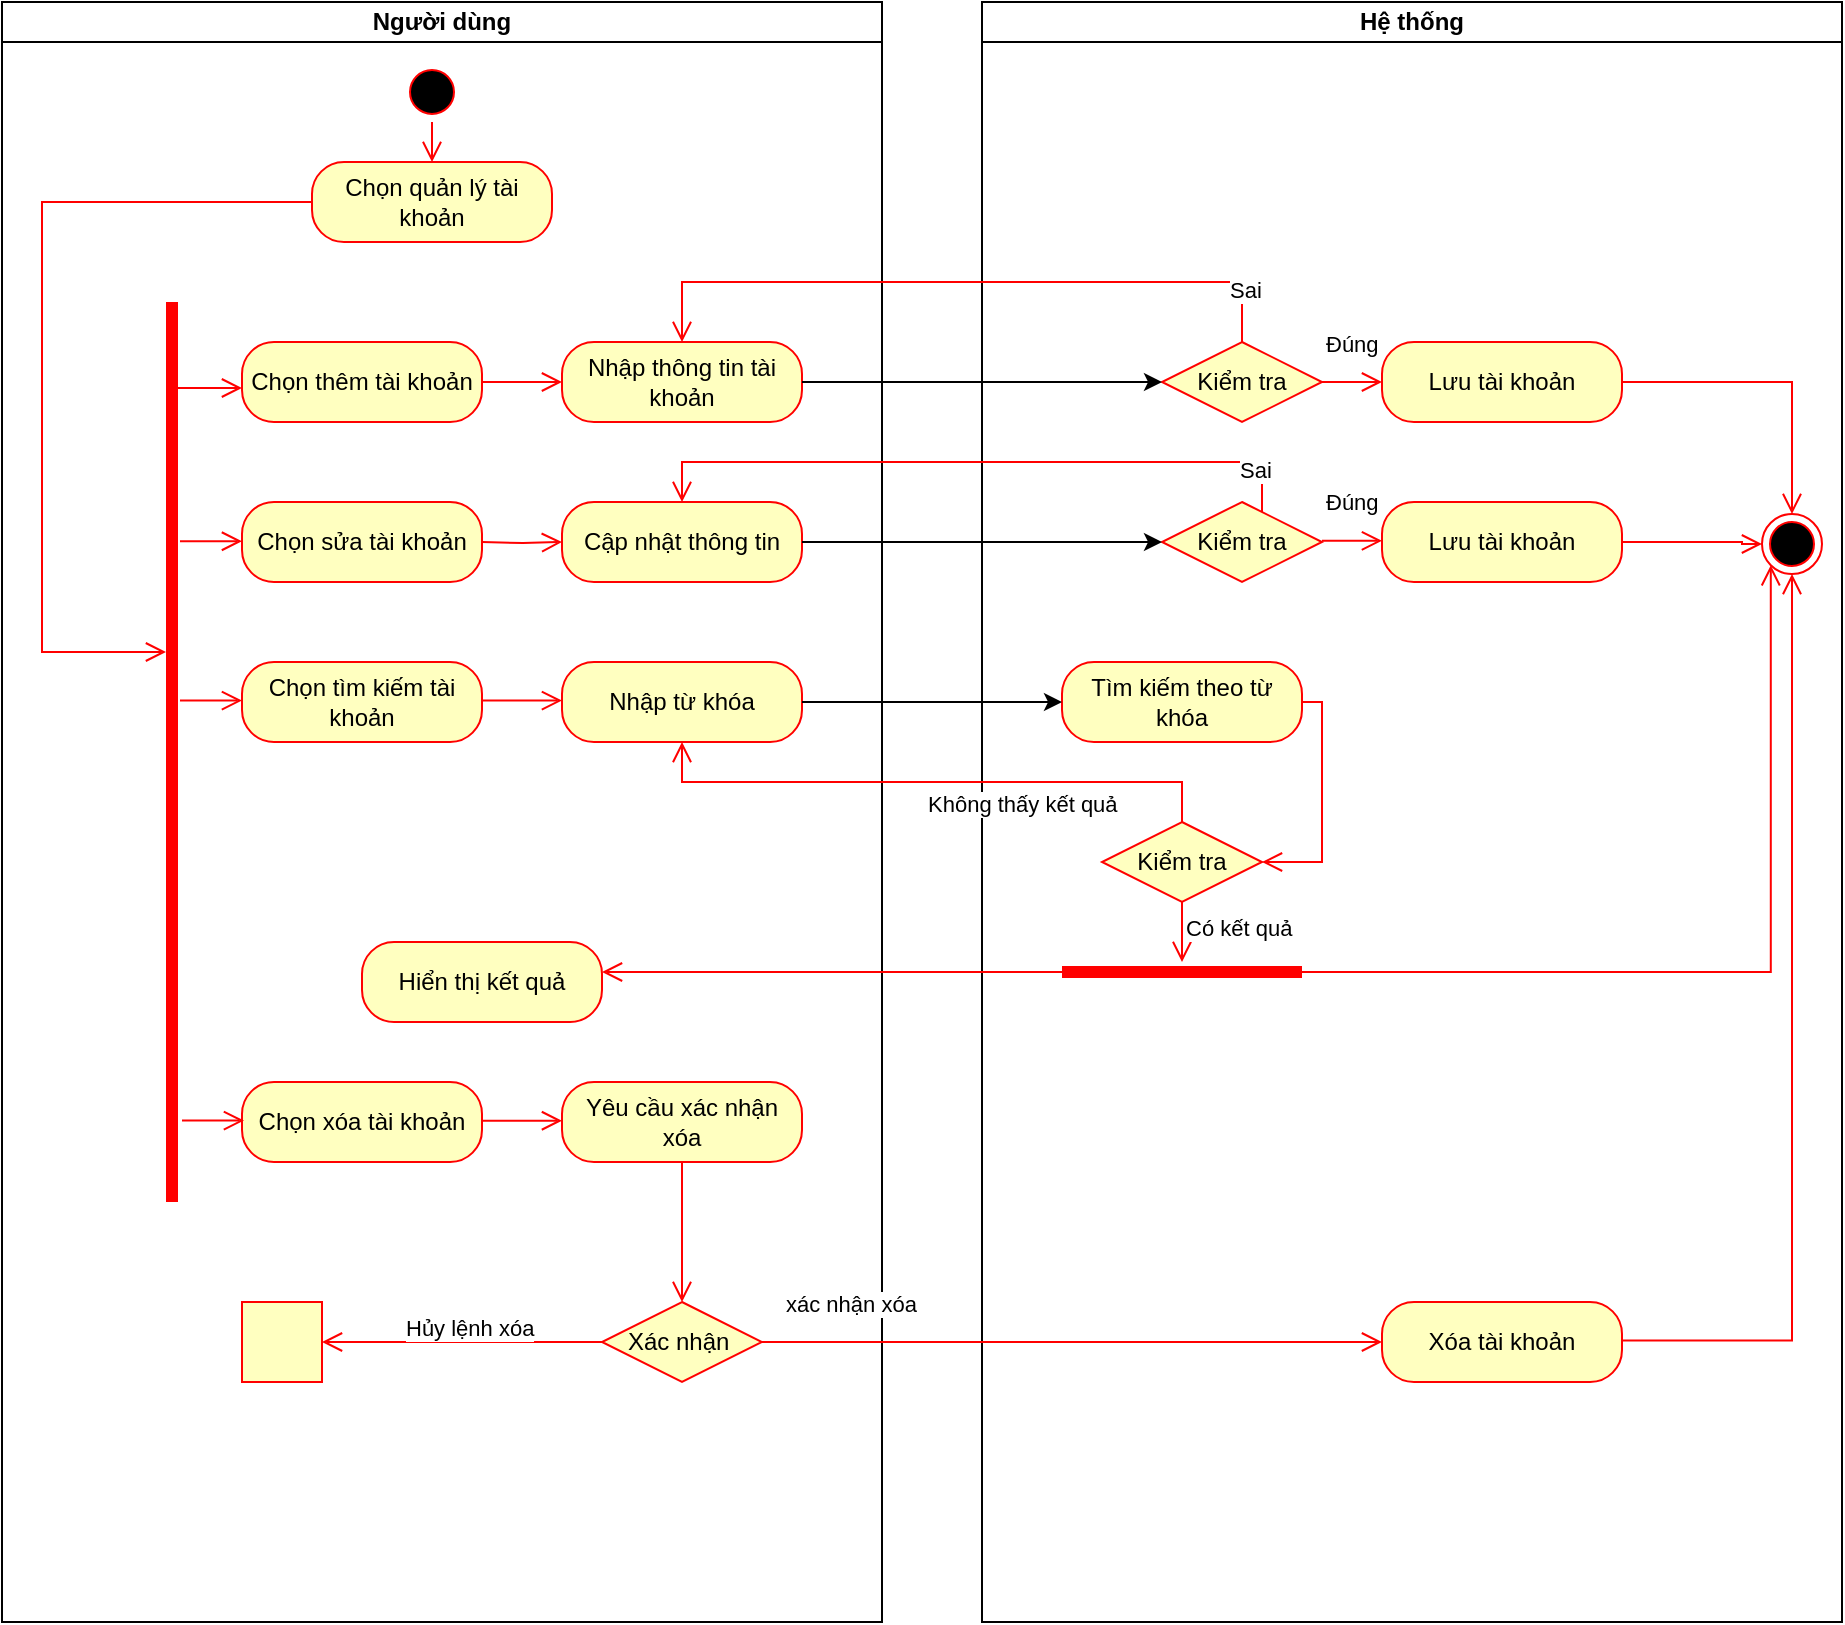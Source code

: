 <mxfile version="22.0.8" type="device">
  <diagram name="Page-1" id="FC67zVQAtq6rZHHonJ4B">
    <mxGraphModel dx="1090" dy="581" grid="1" gridSize="10" guides="1" tooltips="1" connect="1" arrows="1" fold="1" page="1" pageScale="1" pageWidth="850" pageHeight="1100" math="0" shadow="0">
      <root>
        <mxCell id="0" />
        <mxCell id="1" parent="0" />
        <mxCell id="MYWtzMKitjYYNH11SdwT-1" value="Người dùng" style="swimlane;startSize=20;whiteSpace=wrap;html=1;" vertex="1" parent="1">
          <mxGeometry x="40" y="30" width="440" height="810" as="geometry">
            <mxRectangle x="120" y="80" width="110" height="30" as="alternateBounds" />
          </mxGeometry>
        </mxCell>
        <mxCell id="MYWtzMKitjYYNH11SdwT-2" value="" style="ellipse;html=1;shape=startState;fillColor=#000000;strokeColor=#ff0000;" vertex="1" parent="MYWtzMKitjYYNH11SdwT-1">
          <mxGeometry x="200" y="30" width="30" height="30" as="geometry" />
        </mxCell>
        <mxCell id="MYWtzMKitjYYNH11SdwT-3" value="" style="edgeStyle=orthogonalEdgeStyle;html=1;verticalAlign=bottom;endArrow=open;endSize=8;strokeColor=#ff0000;rounded=0;" edge="1" parent="MYWtzMKitjYYNH11SdwT-1" source="MYWtzMKitjYYNH11SdwT-2">
          <mxGeometry relative="1" as="geometry">
            <mxPoint x="215" y="80" as="targetPoint" />
          </mxGeometry>
        </mxCell>
        <mxCell id="MYWtzMKitjYYNH11SdwT-4" value="Chọn quản lý tài khoản" style="rounded=1;whiteSpace=wrap;html=1;arcSize=40;fontColor=#000000;fillColor=#ffffc0;strokeColor=#ff0000;" vertex="1" parent="MYWtzMKitjYYNH11SdwT-1">
          <mxGeometry x="155" y="80" width="120" height="40" as="geometry" />
        </mxCell>
        <mxCell id="MYWtzMKitjYYNH11SdwT-5" value="" style="shape=line;html=1;strokeWidth=6;strokeColor=#ff0000;direction=south;" vertex="1" parent="MYWtzMKitjYYNH11SdwT-1">
          <mxGeometry x="80" y="150" width="10" height="450" as="geometry" />
        </mxCell>
        <mxCell id="MYWtzMKitjYYNH11SdwT-6" value="" style="edgeStyle=orthogonalEdgeStyle;html=1;verticalAlign=bottom;endArrow=open;endSize=8;strokeColor=#ff0000;rounded=0;exitX=0;exitY=0.5;exitDx=0;exitDy=0;" edge="1" parent="MYWtzMKitjYYNH11SdwT-1" source="MYWtzMKitjYYNH11SdwT-4">
          <mxGeometry relative="1" as="geometry">
            <mxPoint x="82" y="325" as="targetPoint" />
            <mxPoint x="540" y="190" as="sourcePoint" />
            <Array as="points">
              <mxPoint x="20" y="100" />
              <mxPoint x="20" y="325" />
            </Array>
          </mxGeometry>
        </mxCell>
        <mxCell id="MYWtzMKitjYYNH11SdwT-7" value="Chọn thêm tài khoản" style="rounded=1;whiteSpace=wrap;html=1;arcSize=40;fontColor=#000000;fillColor=#ffffc0;strokeColor=#ff0000;" vertex="1" parent="MYWtzMKitjYYNH11SdwT-1">
          <mxGeometry x="120" y="170" width="120" height="40" as="geometry" />
        </mxCell>
        <mxCell id="MYWtzMKitjYYNH11SdwT-8" value="Chọn xóa tài khoản" style="rounded=1;whiteSpace=wrap;html=1;arcSize=40;fontColor=#000000;fillColor=#ffffc0;strokeColor=#ff0000;" vertex="1" parent="MYWtzMKitjYYNH11SdwT-1">
          <mxGeometry x="120" y="540" width="120" height="40" as="geometry" />
        </mxCell>
        <mxCell id="MYWtzMKitjYYNH11SdwT-9" value="" style="edgeStyle=orthogonalEdgeStyle;html=1;verticalAlign=bottom;endArrow=open;endSize=8;strokeColor=#ff0000;rounded=0;" edge="1" parent="MYWtzMKitjYYNH11SdwT-1">
          <mxGeometry relative="1" as="geometry">
            <mxPoint x="120" y="193" as="targetPoint" />
            <mxPoint x="85" y="193" as="sourcePoint" />
            <Array as="points">
              <mxPoint x="89" y="193" />
              <mxPoint x="105" y="193" />
              <mxPoint x="120" y="194" />
            </Array>
          </mxGeometry>
        </mxCell>
        <mxCell id="MYWtzMKitjYYNH11SdwT-10" value="Nhập thông tin tài khoản" style="rounded=1;whiteSpace=wrap;html=1;arcSize=40;fontColor=#000000;fillColor=#ffffc0;strokeColor=#ff0000;" vertex="1" parent="MYWtzMKitjYYNH11SdwT-1">
          <mxGeometry x="280" y="170" width="120" height="40" as="geometry" />
        </mxCell>
        <mxCell id="MYWtzMKitjYYNH11SdwT-11" value="" style="edgeStyle=orthogonalEdgeStyle;html=1;verticalAlign=bottom;endArrow=open;endSize=8;strokeColor=#ff0000;rounded=0;exitX=1;exitY=0.5;exitDx=0;exitDy=0;entryX=0;entryY=0.5;entryDx=0;entryDy=0;" edge="1" parent="MYWtzMKitjYYNH11SdwT-1" source="MYWtzMKitjYYNH11SdwT-7" target="MYWtzMKitjYYNH11SdwT-10">
          <mxGeometry relative="1" as="geometry">
            <mxPoint x="130" y="203" as="targetPoint" />
            <mxPoint x="99" y="203" as="sourcePoint" />
          </mxGeometry>
        </mxCell>
        <mxCell id="MYWtzMKitjYYNH11SdwT-12" value="" style="edgeStyle=orthogonalEdgeStyle;html=1;verticalAlign=bottom;endArrow=open;endSize=8;strokeColor=#ff0000;rounded=0;exitX=1;exitY=0.5;exitDx=0;exitDy=0;entryX=0;entryY=0.5;entryDx=0;entryDy=0;" edge="1" parent="MYWtzMKitjYYNH11SdwT-1" target="MYWtzMKitjYYNH11SdwT-13">
          <mxGeometry relative="1" as="geometry">
            <mxPoint x="130" y="283" as="targetPoint" />
            <mxPoint x="240" y="270" as="sourcePoint" />
          </mxGeometry>
        </mxCell>
        <mxCell id="MYWtzMKitjYYNH11SdwT-13" value="Cập nhật thông tin" style="rounded=1;whiteSpace=wrap;html=1;arcSize=40;fontColor=#000000;fillColor=#ffffc0;strokeColor=#ff0000;" vertex="1" parent="MYWtzMKitjYYNH11SdwT-1">
          <mxGeometry x="280" y="250" width="120" height="40" as="geometry" />
        </mxCell>
        <mxCell id="MYWtzMKitjYYNH11SdwT-14" value="" style="edgeStyle=orthogonalEdgeStyle;html=1;verticalAlign=bottom;endArrow=open;endSize=8;strokeColor=#ff0000;rounded=0;entryX=0.5;entryY=0;entryDx=0;entryDy=0;exitX=0.5;exitY=1;exitDx=0;exitDy=0;" edge="1" parent="MYWtzMKitjYYNH11SdwT-1" source="MYWtzMKitjYYNH11SdwT-15">
          <mxGeometry relative="1" as="geometry">
            <mxPoint x="340" y="650" as="targetPoint" />
            <mxPoint x="200" y="570" as="sourcePoint" />
          </mxGeometry>
        </mxCell>
        <mxCell id="MYWtzMKitjYYNH11SdwT-15" value="Yêu cầu xác nhận xóa" style="rounded=1;whiteSpace=wrap;html=1;arcSize=40;fontColor=#000000;fillColor=#ffffc0;strokeColor=#ff0000;" vertex="1" parent="MYWtzMKitjYYNH11SdwT-1">
          <mxGeometry x="280" y="540" width="120" height="40" as="geometry" />
        </mxCell>
        <mxCell id="MYWtzMKitjYYNH11SdwT-16" value="" style="edgeStyle=orthogonalEdgeStyle;html=1;verticalAlign=bottom;endArrow=open;endSize=8;strokeColor=#ff0000;rounded=0;exitX=0.119;exitY=0.125;exitDx=0;exitDy=0;exitPerimeter=0;" edge="1" parent="MYWtzMKitjYYNH11SdwT-1">
          <mxGeometry relative="1" as="geometry">
            <mxPoint x="120" y="269.63" as="targetPoint" />
            <mxPoint x="89" y="269.63" as="sourcePoint" />
          </mxGeometry>
        </mxCell>
        <mxCell id="MYWtzMKitjYYNH11SdwT-17" value="Chọn sửa tài khoản" style="rounded=1;whiteSpace=wrap;html=1;arcSize=40;fontColor=#000000;fillColor=#ffffc0;strokeColor=#ff0000;" vertex="1" parent="MYWtzMKitjYYNH11SdwT-1">
          <mxGeometry x="120" y="250" width="120" height="40" as="geometry" />
        </mxCell>
        <mxCell id="MYWtzMKitjYYNH11SdwT-18" value="" style="edgeStyle=orthogonalEdgeStyle;html=1;verticalAlign=bottom;endArrow=open;endSize=8;strokeColor=#ff0000;rounded=0;exitX=0.119;exitY=0.125;exitDx=0;exitDy=0;exitPerimeter=0;" edge="1" parent="MYWtzMKitjYYNH11SdwT-1">
          <mxGeometry relative="1" as="geometry">
            <mxPoint x="121" y="559.29" as="targetPoint" />
            <mxPoint x="90" y="559.29" as="sourcePoint" />
          </mxGeometry>
        </mxCell>
        <mxCell id="MYWtzMKitjYYNH11SdwT-19" value="Chọn tìm kiếm tài khoản" style="rounded=1;whiteSpace=wrap;html=1;arcSize=40;fontColor=#000000;fillColor=#ffffc0;strokeColor=#ff0000;" vertex="1" parent="MYWtzMKitjYYNH11SdwT-1">
          <mxGeometry x="120" y="330" width="120" height="40" as="geometry" />
        </mxCell>
        <mxCell id="MYWtzMKitjYYNH11SdwT-20" value="Nhập từ khóa" style="rounded=1;whiteSpace=wrap;html=1;arcSize=40;fontColor=#000000;fillColor=#ffffc0;strokeColor=#ff0000;" vertex="1" parent="MYWtzMKitjYYNH11SdwT-1">
          <mxGeometry x="280" y="330" width="120" height="40" as="geometry" />
        </mxCell>
        <mxCell id="MYWtzMKitjYYNH11SdwT-21" value="" style="edgeStyle=orthogonalEdgeStyle;html=1;verticalAlign=bottom;endArrow=open;endSize=8;strokeColor=#ff0000;rounded=0;exitX=1;exitY=0.5;exitDx=0;exitDy=0;entryX=0;entryY=0.5;entryDx=0;entryDy=0;" edge="1" parent="MYWtzMKitjYYNH11SdwT-1">
          <mxGeometry relative="1" as="geometry">
            <mxPoint x="280" y="349.29" as="targetPoint" />
            <mxPoint x="240" y="349.29" as="sourcePoint" />
          </mxGeometry>
        </mxCell>
        <mxCell id="MYWtzMKitjYYNH11SdwT-22" value="" style="edgeStyle=orthogonalEdgeStyle;html=1;verticalAlign=bottom;endArrow=open;endSize=8;strokeColor=#ff0000;rounded=0;exitX=0.119;exitY=0.125;exitDx=0;exitDy=0;exitPerimeter=0;" edge="1" parent="MYWtzMKitjYYNH11SdwT-1">
          <mxGeometry relative="1" as="geometry">
            <mxPoint x="120" y="349.29" as="targetPoint" />
            <mxPoint x="89" y="349.29" as="sourcePoint" />
          </mxGeometry>
        </mxCell>
        <mxCell id="MYWtzMKitjYYNH11SdwT-23" value="" style="edgeStyle=orthogonalEdgeStyle;html=1;verticalAlign=bottom;endArrow=open;endSize=8;strokeColor=#ff0000;rounded=0;exitX=1;exitY=0.5;exitDx=0;exitDy=0;entryX=0;entryY=0.5;entryDx=0;entryDy=0;" edge="1" parent="MYWtzMKitjYYNH11SdwT-1">
          <mxGeometry relative="1" as="geometry">
            <mxPoint x="280" y="559.38" as="targetPoint" />
            <mxPoint x="240" y="559.38" as="sourcePoint" />
          </mxGeometry>
        </mxCell>
        <mxCell id="MYWtzMKitjYYNH11SdwT-24" value="" style="whiteSpace=wrap;html=1;fillColor=#ffffc0;strokeColor=#ff0000;fontColor=#000000;" vertex="1" parent="MYWtzMKitjYYNH11SdwT-1">
          <mxGeometry x="120" y="650" width="40" height="40" as="geometry" />
        </mxCell>
        <mxCell id="MYWtzMKitjYYNH11SdwT-25" value="Xác nhận&amp;nbsp;" style="rhombus;whiteSpace=wrap;html=1;fontColor=#000000;fillColor=#ffffc0;strokeColor=#ff0000;direction=east;" vertex="1" parent="MYWtzMKitjYYNH11SdwT-1">
          <mxGeometry x="300" y="650" width="80" height="40" as="geometry" />
        </mxCell>
        <mxCell id="MYWtzMKitjYYNH11SdwT-26" value="Hủy lệnh xóa" style="edgeStyle=orthogonalEdgeStyle;html=1;align=left;verticalAlign=top;endArrow=open;endSize=8;strokeColor=#ff0000;rounded=0;exitX=0;exitY=0.5;exitDx=0;exitDy=0;entryX=1;entryY=0.5;entryDx=0;entryDy=0;" edge="1" parent="MYWtzMKitjYYNH11SdwT-1" source="MYWtzMKitjYYNH11SdwT-25" target="MYWtzMKitjYYNH11SdwT-24">
          <mxGeometry x="0.429" y="-20" relative="1" as="geometry">
            <mxPoint x="330" y="770" as="targetPoint" />
            <mxPoint as="offset" />
          </mxGeometry>
        </mxCell>
        <mxCell id="MYWtzMKitjYYNH11SdwT-27" value="Hiển thị kết quả" style="rounded=1;whiteSpace=wrap;html=1;arcSize=40;fontColor=#000000;fillColor=#ffffc0;strokeColor=#ff0000;" vertex="1" parent="MYWtzMKitjYYNH11SdwT-1">
          <mxGeometry x="180" y="470" width="120" height="40" as="geometry" />
        </mxCell>
        <mxCell id="MYWtzMKitjYYNH11SdwT-28" value="Hệ thống" style="swimlane;startSize=20;whiteSpace=wrap;html=1;" vertex="1" parent="1">
          <mxGeometry x="530" y="30" width="430" height="810" as="geometry">
            <mxRectangle x="400" y="80" width="90" height="30" as="alternateBounds" />
          </mxGeometry>
        </mxCell>
        <mxCell id="MYWtzMKitjYYNH11SdwT-29" value="" style="ellipse;html=1;shape=endState;fillColor=#000000;strokeColor=#ff0000;" vertex="1" parent="MYWtzMKitjYYNH11SdwT-28">
          <mxGeometry x="390" y="256" width="30" height="30" as="geometry" />
        </mxCell>
        <mxCell id="MYWtzMKitjYYNH11SdwT-30" value="Kiểm tra" style="rhombus;whiteSpace=wrap;html=1;fontColor=#000000;fillColor=#ffffc0;strokeColor=#ff0000;" vertex="1" parent="MYWtzMKitjYYNH11SdwT-28">
          <mxGeometry x="90" y="170" width="80" height="40" as="geometry" />
        </mxCell>
        <mxCell id="MYWtzMKitjYYNH11SdwT-31" value="Đúng" style="edgeStyle=orthogonalEdgeStyle;html=1;align=left;verticalAlign=bottom;endArrow=open;endSize=8;strokeColor=#ff0000;rounded=0;entryX=0;entryY=0.5;entryDx=0;entryDy=0;exitX=1;exitY=0.5;exitDx=0;exitDy=0;" edge="1" parent="MYWtzMKitjYYNH11SdwT-28" source="MYWtzMKitjYYNH11SdwT-30" target="MYWtzMKitjYYNH11SdwT-32">
          <mxGeometry x="-1" y="10" relative="1" as="geometry">
            <mxPoint x="130" y="330" as="targetPoint" />
            <Array as="points">
              <mxPoint x="200" y="190" />
            </Array>
            <mxPoint as="offset" />
          </mxGeometry>
        </mxCell>
        <mxCell id="MYWtzMKitjYYNH11SdwT-32" value="Lưu tài khoản" style="rounded=1;whiteSpace=wrap;html=1;arcSize=40;fontColor=#000000;fillColor=#ffffc0;strokeColor=#ff0000;" vertex="1" parent="MYWtzMKitjYYNH11SdwT-28">
          <mxGeometry x="200" y="170" width="120" height="40" as="geometry" />
        </mxCell>
        <mxCell id="MYWtzMKitjYYNH11SdwT-33" value="Kiểm tra" style="rhombus;whiteSpace=wrap;html=1;fontColor=#000000;fillColor=#ffffc0;strokeColor=#ff0000;" vertex="1" parent="MYWtzMKitjYYNH11SdwT-28">
          <mxGeometry x="90" y="250" width="80" height="40" as="geometry" />
        </mxCell>
        <mxCell id="MYWtzMKitjYYNH11SdwT-34" value="Xóa tài khoản" style="rounded=1;whiteSpace=wrap;html=1;arcSize=40;fontColor=#000000;fillColor=#ffffc0;strokeColor=#ff0000;" vertex="1" parent="MYWtzMKitjYYNH11SdwT-28">
          <mxGeometry x="200" y="650" width="120" height="40" as="geometry" />
        </mxCell>
        <mxCell id="MYWtzMKitjYYNH11SdwT-35" value="" style="edgeStyle=orthogonalEdgeStyle;html=1;align=left;verticalAlign=bottom;endArrow=open;endSize=8;strokeColor=#ff0000;rounded=0;exitX=1;exitY=0.5;exitDx=0;exitDy=0;" edge="1" parent="MYWtzMKitjYYNH11SdwT-28" source="MYWtzMKitjYYNH11SdwT-32">
          <mxGeometry x="-1" y="10" relative="1" as="geometry">
            <mxPoint x="405" y="256" as="targetPoint" />
            <mxPoint x="320" y="131" as="sourcePoint" />
            <Array as="points">
              <mxPoint x="405" y="190" />
            </Array>
            <mxPoint as="offset" />
          </mxGeometry>
        </mxCell>
        <mxCell id="MYWtzMKitjYYNH11SdwT-36" value="" style="edgeStyle=orthogonalEdgeStyle;html=1;align=left;verticalAlign=bottom;endArrow=open;endSize=8;strokeColor=#ff0000;rounded=0;entryX=0;entryY=0.5;entryDx=0;entryDy=0;exitX=1;exitY=0.5;exitDx=0;exitDy=0;" edge="1" parent="MYWtzMKitjYYNH11SdwT-28" source="MYWtzMKitjYYNH11SdwT-39" target="MYWtzMKitjYYNH11SdwT-29">
          <mxGeometry x="-1" y="10" relative="1" as="geometry">
            <mxPoint x="380" y="329.29" as="targetPoint" />
            <mxPoint x="330" y="330" as="sourcePoint" />
            <Array as="points">
              <mxPoint x="380" y="271" />
            </Array>
            <mxPoint as="offset" />
          </mxGeometry>
        </mxCell>
        <mxCell id="MYWtzMKitjYYNH11SdwT-37" value="" style="edgeStyle=orthogonalEdgeStyle;html=1;align=left;verticalAlign=bottom;endArrow=open;endSize=8;strokeColor=#ff0000;rounded=0;entryX=0.5;entryY=1;entryDx=0;entryDy=0;exitX=1;exitY=0.482;exitDx=0;exitDy=0;exitPerimeter=0;" edge="1" parent="MYWtzMKitjYYNH11SdwT-28" source="MYWtzMKitjYYNH11SdwT-34" target="MYWtzMKitjYYNH11SdwT-29">
          <mxGeometry x="-1" y="10" relative="1" as="geometry">
            <mxPoint x="380" y="609.29" as="targetPoint" />
            <mxPoint x="330" y="610" as="sourcePoint" />
            <Array as="points" />
            <mxPoint as="offset" />
          </mxGeometry>
        </mxCell>
        <mxCell id="MYWtzMKitjYYNH11SdwT-38" value="Đúng" style="edgeStyle=orthogonalEdgeStyle;html=1;align=left;verticalAlign=bottom;endArrow=open;endSize=8;strokeColor=#ff0000;rounded=0;entryX=0;entryY=0.5;entryDx=0;entryDy=0;exitX=1;exitY=0.5;exitDx=0;exitDy=0;" edge="1" parent="MYWtzMKitjYYNH11SdwT-28">
          <mxGeometry x="-1" y="10" relative="1" as="geometry">
            <mxPoint x="200" y="269.38" as="targetPoint" />
            <mxPoint x="170" y="269.38" as="sourcePoint" />
            <Array as="points">
              <mxPoint x="200" y="269.38" />
            </Array>
            <mxPoint as="offset" />
          </mxGeometry>
        </mxCell>
        <mxCell id="MYWtzMKitjYYNH11SdwT-39" value="Lưu tài khoản" style="rounded=1;whiteSpace=wrap;html=1;arcSize=40;fontColor=#000000;fillColor=#ffffc0;strokeColor=#ff0000;" vertex="1" parent="MYWtzMKitjYYNH11SdwT-28">
          <mxGeometry x="200" y="250" width="120" height="40" as="geometry" />
        </mxCell>
        <mxCell id="MYWtzMKitjYYNH11SdwT-40" value="Tìm kiếm theo từ khóa" style="rounded=1;whiteSpace=wrap;html=1;arcSize=40;fontColor=#000000;fillColor=#ffffc0;strokeColor=#ff0000;" vertex="1" parent="MYWtzMKitjYYNH11SdwT-28">
          <mxGeometry x="40" y="330" width="120" height="40" as="geometry" />
        </mxCell>
        <mxCell id="MYWtzMKitjYYNH11SdwT-41" value="Kiểm tra" style="rhombus;whiteSpace=wrap;html=1;fontColor=#000000;fillColor=#ffffc0;strokeColor=#ff0000;" vertex="1" parent="MYWtzMKitjYYNH11SdwT-28">
          <mxGeometry x="60" y="410" width="80" height="40" as="geometry" />
        </mxCell>
        <mxCell id="MYWtzMKitjYYNH11SdwT-42" value="" style="edgeStyle=orthogonalEdgeStyle;html=1;verticalAlign=bottom;endArrow=open;endSize=8;strokeColor=#ff0000;rounded=0;exitX=1;exitY=0.5;exitDx=0;exitDy=0;entryX=1;entryY=0.5;entryDx=0;entryDy=0;" edge="1" parent="MYWtzMKitjYYNH11SdwT-28" source="MYWtzMKitjYYNH11SdwT-40" target="MYWtzMKitjYYNH11SdwT-41">
          <mxGeometry relative="1" as="geometry">
            <mxPoint x="220" y="380" as="targetPoint" />
            <mxPoint x="180" y="380" as="sourcePoint" />
          </mxGeometry>
        </mxCell>
        <mxCell id="MYWtzMKitjYYNH11SdwT-43" value="" style="shape=line;html=1;strokeWidth=6;strokeColor=#ff0000;" vertex="1" parent="MYWtzMKitjYYNH11SdwT-28">
          <mxGeometry x="40" y="480" width="120" height="10" as="geometry" />
        </mxCell>
        <mxCell id="MYWtzMKitjYYNH11SdwT-44" value="" style="edgeStyle=orthogonalEdgeStyle;html=1;verticalAlign=bottom;endArrow=open;endSize=8;strokeColor=#ff0000;rounded=0;entryX=0;entryY=1;entryDx=0;entryDy=0;" edge="1" parent="MYWtzMKitjYYNH11SdwT-28" source="MYWtzMKitjYYNH11SdwT-43" target="MYWtzMKitjYYNH11SdwT-29">
          <mxGeometry relative="1" as="geometry">
            <mxPoint x="60" y="560" as="targetPoint" />
          </mxGeometry>
        </mxCell>
        <mxCell id="MYWtzMKitjYYNH11SdwT-45" value="" style="edgeStyle=orthogonalEdgeStyle;html=1;verticalAlign=bottom;endArrow=open;endSize=8;strokeColor=#ff0000;rounded=0;entryX=0.499;entryY=0.433;entryDx=0;entryDy=0;entryPerimeter=0;" edge="1" parent="1">
          <mxGeometry relative="1" as="geometry">
            <mxPoint x="579.64" y="259.33" as="targetPoint" />
            <mxPoint x="580" y="260" as="sourcePoint" />
          </mxGeometry>
        </mxCell>
        <mxCell id="MYWtzMKitjYYNH11SdwT-46" value="" style="edgeStyle=orthogonalEdgeStyle;rounded=0;orthogonalLoop=1;jettySize=auto;html=1;" edge="1" parent="1" source="MYWtzMKitjYYNH11SdwT-10">
          <mxGeometry relative="1" as="geometry">
            <mxPoint x="620" y="220" as="targetPoint" />
          </mxGeometry>
        </mxCell>
        <mxCell id="MYWtzMKitjYYNH11SdwT-47" value="Sai" style="edgeStyle=orthogonalEdgeStyle;html=1;align=left;verticalAlign=top;endArrow=open;endSize=8;strokeColor=#ff0000;rounded=0;entryX=0.5;entryY=0;entryDx=0;entryDy=0;" edge="1" parent="1" source="MYWtzMKitjYYNH11SdwT-30" target="MYWtzMKitjYYNH11SdwT-10">
          <mxGeometry x="-0.773" y="-10" relative="1" as="geometry">
            <mxPoint x="650" y="130" as="targetPoint" />
            <Array as="points">
              <mxPoint x="660" y="170" />
              <mxPoint x="380" y="170" />
            </Array>
            <mxPoint y="1" as="offset" />
          </mxGeometry>
        </mxCell>
        <mxCell id="MYWtzMKitjYYNH11SdwT-48" value="Sai" style="edgeStyle=orthogonalEdgeStyle;html=1;align=left;verticalAlign=top;endArrow=open;endSize=8;strokeColor=#ff0000;rounded=0;entryX=0.5;entryY=0;entryDx=0;entryDy=0;" edge="1" parent="1" source="MYWtzMKitjYYNH11SdwT-33" target="MYWtzMKitjYYNH11SdwT-13">
          <mxGeometry x="-0.773" y="-10" relative="1" as="geometry">
            <mxPoint x="390" y="340" as="targetPoint" />
            <Array as="points">
              <mxPoint x="670" y="260" />
              <mxPoint x="380" y="260" />
            </Array>
            <mxPoint y="1" as="offset" />
          </mxGeometry>
        </mxCell>
        <mxCell id="MYWtzMKitjYYNH11SdwT-49" value="" style="edgeStyle=orthogonalEdgeStyle;rounded=0;orthogonalLoop=1;jettySize=auto;html=1;" edge="1" parent="1">
          <mxGeometry relative="1" as="geometry">
            <mxPoint x="440" y="300" as="sourcePoint" />
            <mxPoint x="620" y="300" as="targetPoint" />
          </mxGeometry>
        </mxCell>
        <mxCell id="MYWtzMKitjYYNH11SdwT-50" value="" style="edgeStyle=orthogonalEdgeStyle;rounded=0;orthogonalLoop=1;jettySize=auto;html=1;" edge="1" parent="1" source="MYWtzMKitjYYNH11SdwT-20" target="MYWtzMKitjYYNH11SdwT-40">
          <mxGeometry relative="1" as="geometry" />
        </mxCell>
        <mxCell id="MYWtzMKitjYYNH11SdwT-51" value="Có kết quả" style="edgeStyle=orthogonalEdgeStyle;html=1;align=left;verticalAlign=top;endArrow=open;endSize=8;strokeColor=#ff0000;rounded=0;" edge="1" parent="1" source="MYWtzMKitjYYNH11SdwT-41">
          <mxGeometry x="-1" relative="1" as="geometry">
            <mxPoint x="630" y="510" as="targetPoint" />
            <Array as="points">
              <mxPoint x="630" y="490" />
            </Array>
          </mxGeometry>
        </mxCell>
        <mxCell id="MYWtzMKitjYYNH11SdwT-52" value="Không thấy kết quả" style="edgeStyle=orthogonalEdgeStyle;html=1;align=left;verticalAlign=bottom;endArrow=open;endSize=8;strokeColor=#ff0000;rounded=0;entryX=0.5;entryY=1;entryDx=0;entryDy=0;exitX=0.5;exitY=0;exitDx=0;exitDy=0;" edge="1" parent="1" source="MYWtzMKitjYYNH11SdwT-41" target="MYWtzMKitjYYNH11SdwT-20">
          <mxGeometry x="0.035" y="20" relative="1" as="geometry">
            <mxPoint x="890" y="420" as="targetPoint" />
            <mxPoint x="1" as="offset" />
          </mxGeometry>
        </mxCell>
        <mxCell id="MYWtzMKitjYYNH11SdwT-53" value="xác nhận xóa" style="edgeStyle=orthogonalEdgeStyle;html=1;align=left;verticalAlign=bottom;endArrow=open;endSize=8;strokeColor=#ff0000;rounded=0;entryX=0;entryY=0.5;entryDx=0;entryDy=0;" edge="1" parent="1" source="MYWtzMKitjYYNH11SdwT-25" target="MYWtzMKitjYYNH11SdwT-34">
          <mxGeometry x="-0.935" y="10" relative="1" as="geometry">
            <mxPoint x="510" y="720" as="targetPoint" />
            <mxPoint as="offset" />
          </mxGeometry>
        </mxCell>
        <mxCell id="MYWtzMKitjYYNH11SdwT-54" value="" style="edgeStyle=orthogonalEdgeStyle;html=1;verticalAlign=bottom;endArrow=open;endSize=8;strokeColor=#ff0000;rounded=0;exitX=0;exitY=0.5;exitDx=0;exitDy=0;exitPerimeter=0;" edge="1" parent="1" source="MYWtzMKitjYYNH11SdwT-43">
          <mxGeometry relative="1" as="geometry">
            <mxPoint x="340" y="515" as="targetPoint" />
            <mxPoint x="390" y="620" as="sourcePoint" />
          </mxGeometry>
        </mxCell>
      </root>
    </mxGraphModel>
  </diagram>
</mxfile>
